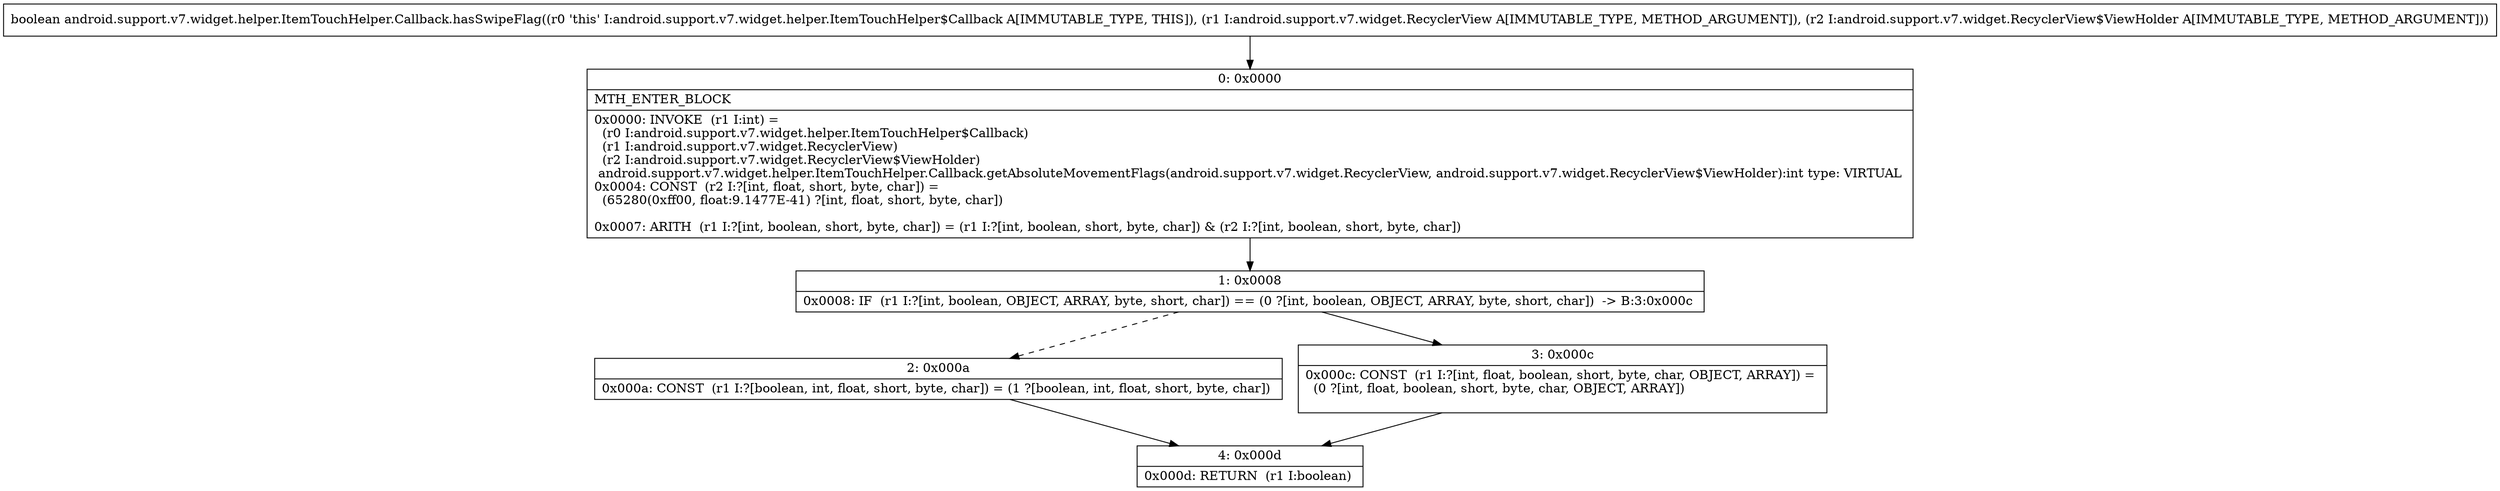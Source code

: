 digraph "CFG forandroid.support.v7.widget.helper.ItemTouchHelper.Callback.hasSwipeFlag(Landroid\/support\/v7\/widget\/RecyclerView;Landroid\/support\/v7\/widget\/RecyclerView$ViewHolder;)Z" {
Node_0 [shape=record,label="{0\:\ 0x0000|MTH_ENTER_BLOCK\l|0x0000: INVOKE  (r1 I:int) = \l  (r0 I:android.support.v7.widget.helper.ItemTouchHelper$Callback)\l  (r1 I:android.support.v7.widget.RecyclerView)\l  (r2 I:android.support.v7.widget.RecyclerView$ViewHolder)\l android.support.v7.widget.helper.ItemTouchHelper.Callback.getAbsoluteMovementFlags(android.support.v7.widget.RecyclerView, android.support.v7.widget.RecyclerView$ViewHolder):int type: VIRTUAL \l0x0004: CONST  (r2 I:?[int, float, short, byte, char]) = \l  (65280(0xff00, float:9.1477E\-41) ?[int, float, short, byte, char])\l \l0x0007: ARITH  (r1 I:?[int, boolean, short, byte, char]) = (r1 I:?[int, boolean, short, byte, char]) & (r2 I:?[int, boolean, short, byte, char]) \l}"];
Node_1 [shape=record,label="{1\:\ 0x0008|0x0008: IF  (r1 I:?[int, boolean, OBJECT, ARRAY, byte, short, char]) == (0 ?[int, boolean, OBJECT, ARRAY, byte, short, char])  \-\> B:3:0x000c \l}"];
Node_2 [shape=record,label="{2\:\ 0x000a|0x000a: CONST  (r1 I:?[boolean, int, float, short, byte, char]) = (1 ?[boolean, int, float, short, byte, char]) \l}"];
Node_3 [shape=record,label="{3\:\ 0x000c|0x000c: CONST  (r1 I:?[int, float, boolean, short, byte, char, OBJECT, ARRAY]) = \l  (0 ?[int, float, boolean, short, byte, char, OBJECT, ARRAY])\l \l}"];
Node_4 [shape=record,label="{4\:\ 0x000d|0x000d: RETURN  (r1 I:boolean) \l}"];
MethodNode[shape=record,label="{boolean android.support.v7.widget.helper.ItemTouchHelper.Callback.hasSwipeFlag((r0 'this' I:android.support.v7.widget.helper.ItemTouchHelper$Callback A[IMMUTABLE_TYPE, THIS]), (r1 I:android.support.v7.widget.RecyclerView A[IMMUTABLE_TYPE, METHOD_ARGUMENT]), (r2 I:android.support.v7.widget.RecyclerView$ViewHolder A[IMMUTABLE_TYPE, METHOD_ARGUMENT])) }"];
MethodNode -> Node_0;
Node_0 -> Node_1;
Node_1 -> Node_2[style=dashed];
Node_1 -> Node_3;
Node_2 -> Node_4;
Node_3 -> Node_4;
}

